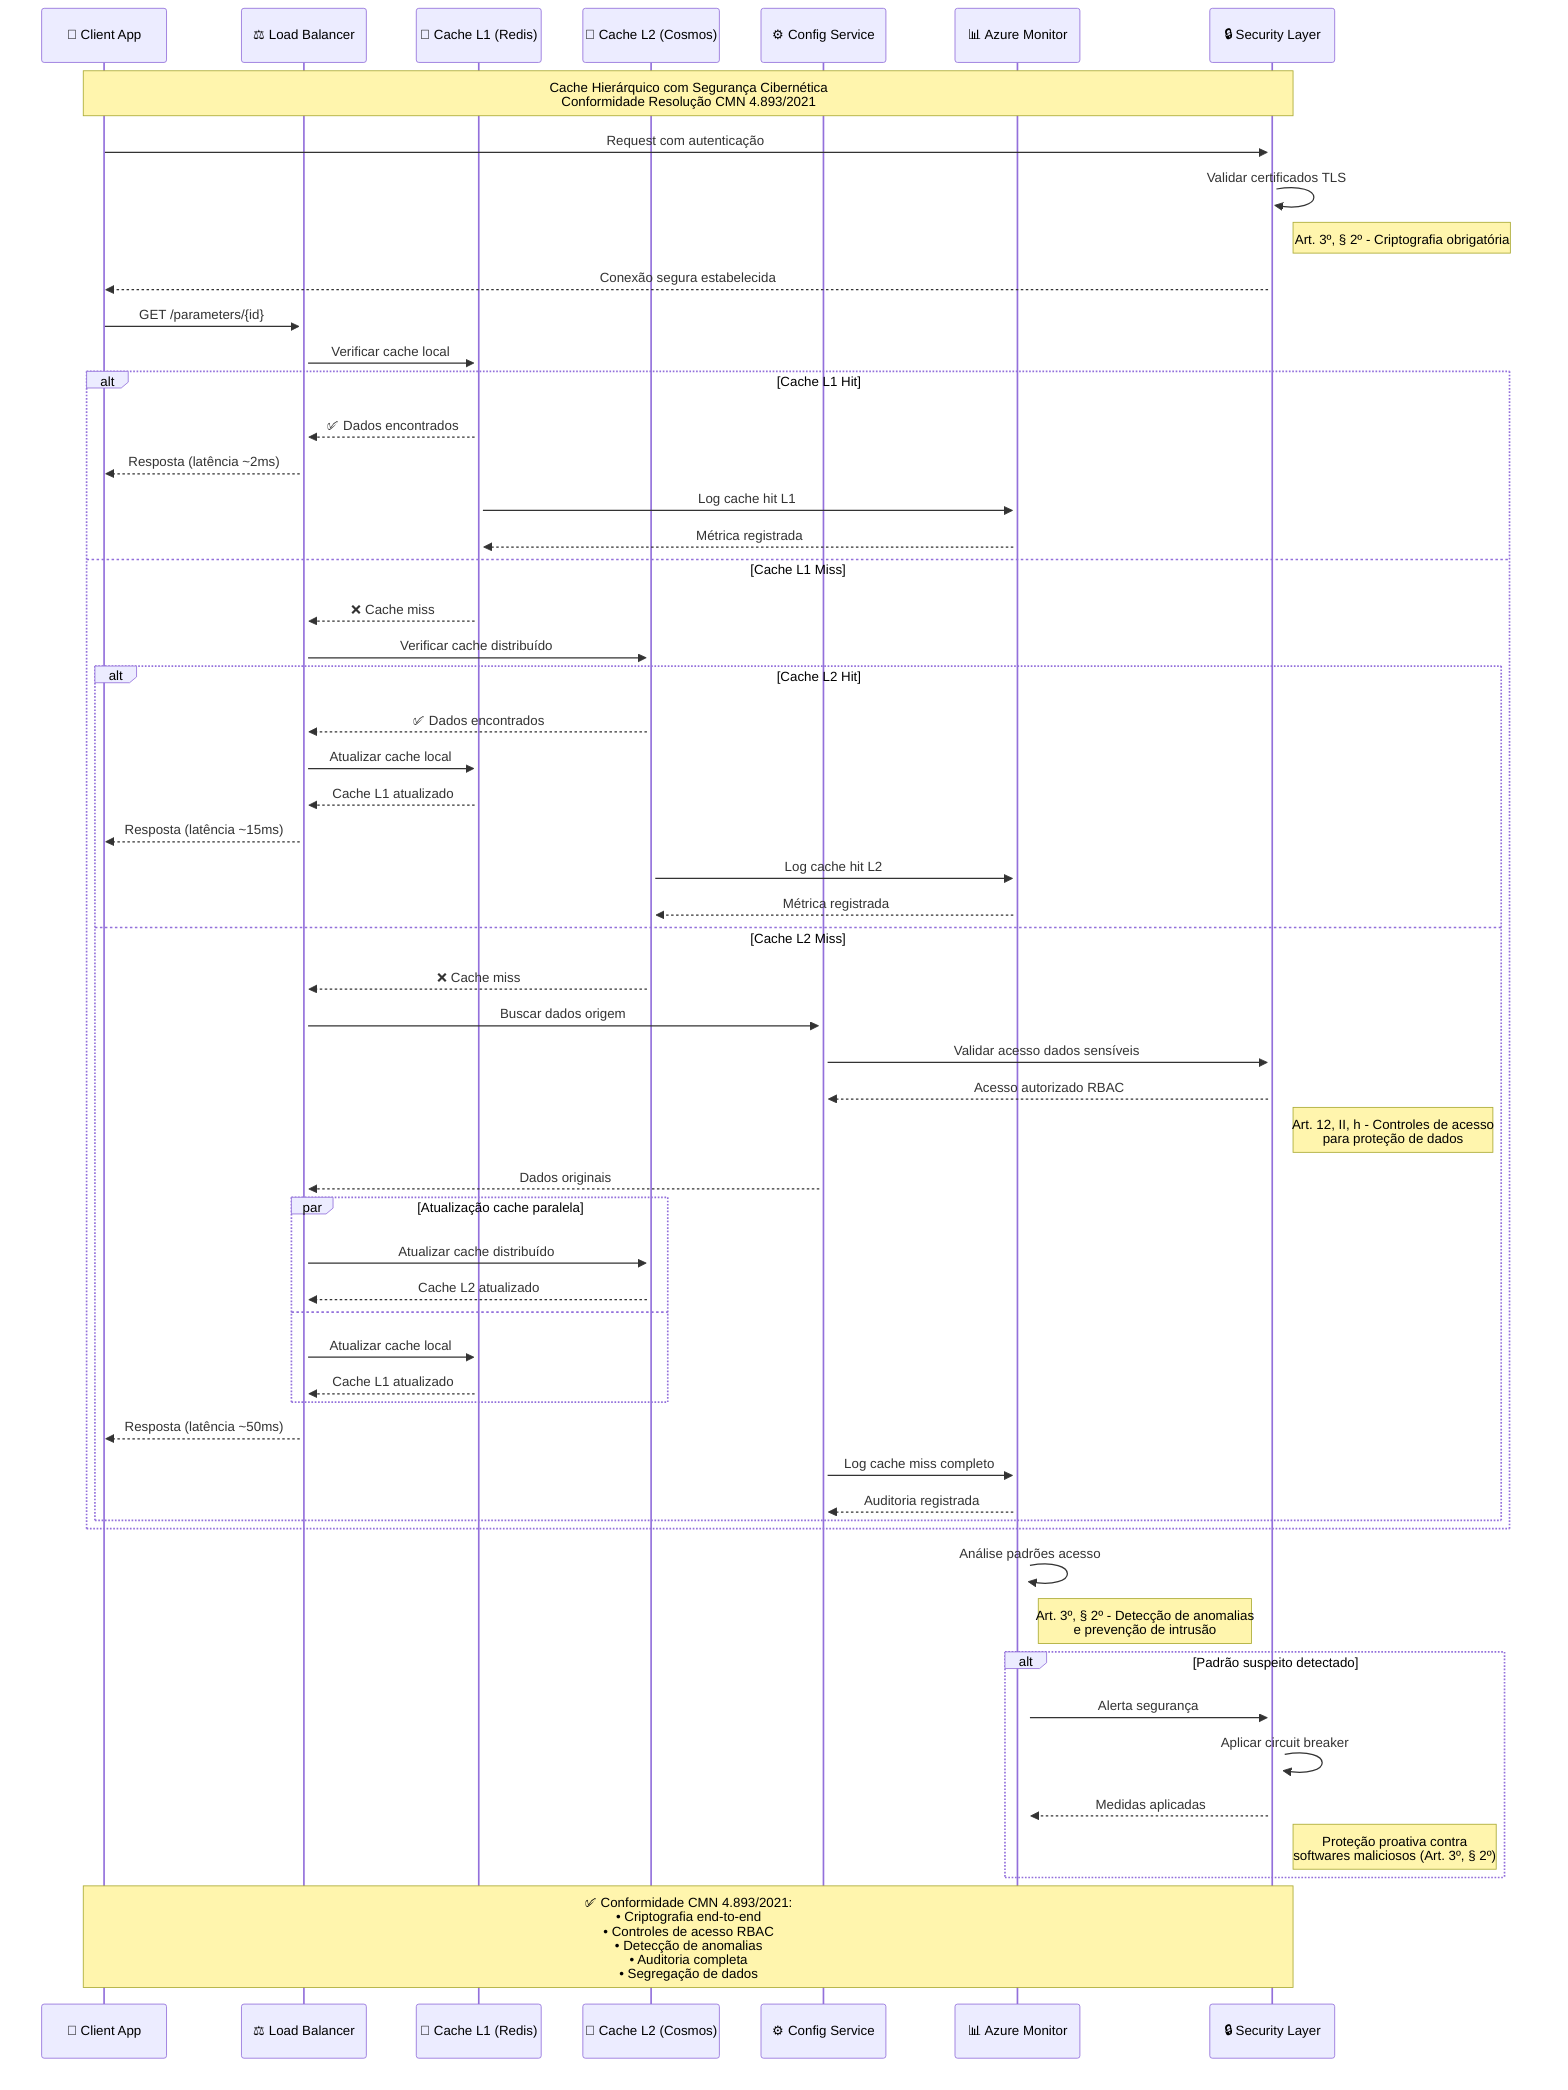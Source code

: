 sequenceDiagram
    participant Client as 📱 Client App
    participant LB as ⚖️ Load Balancer
    participant L1 as 🚀 Cache L1 (Redis)
    participant L2 as 💾 Cache L2 (Cosmos)
    participant Config as ⚙️ Config Service
    participant Monitor as 📊 Azure Monitor
    participant Security as 🔒 Security Layer

    Note over Client, Security: Cache Hierárquico com Segurança Cibernética<br/>Conformidade Resolução CMN 4.893/2021

    Client->>+Security: Request com autenticação
    Security->>Security: Validar certificados TLS
    Note right of Security: Art. 3º, § 2º - Criptografia obrigatória
    Security-->>Client: Conexão segura estabelecida
    
    Client->>+LB: GET /parameters/{id}
    LB->>+L1: Verificar cache local
    
    alt Cache L1 Hit
        L1-->>LB: ✅ Dados encontrados
        LB-->>Client: Resposta (latência ~2ms)
        L1->>+Monitor: Log cache hit L1
        Monitor-->>L1: Métrica registrada
    else Cache L1 Miss
        L1-->>LB: ❌ Cache miss
        LB->>+L2: Verificar cache distribuído
        
        alt Cache L2 Hit
            L2-->>LB: ✅ Dados encontrados
            LB->>+L1: Atualizar cache local
            L1-->>LB: Cache L1 atualizado
            LB-->>Client: Resposta (latência ~15ms)
            L2->>+Monitor: Log cache hit L2
            Monitor-->>L2: Métrica registrada
        else Cache L2 Miss
            L2-->>LB: ❌ Cache miss
            LB->>+Config: Buscar dados origem
            
            Config->>+Security: Validar acesso dados sensíveis
            Security-->>Config: Acesso autorizado RBAC
            Note right of Security: Art. 12, II, h - Controles de acesso<br/>para proteção de dados
            
            Config-->>LB: Dados originais
            
            par Atualização cache paralela
                LB->>+L2: Atualizar cache distribuído
                L2-->>LB: Cache L2 atualizado
            and
                LB->>+L1: Atualizar cache local
                L1-->>LB: Cache L1 atualizado
            end
            
            LB-->>Client: Resposta (latência ~50ms)
            Config->>+Monitor: Log cache miss completo
            Monitor-->>Config: Auditoria registrada
        end
    end
    
    Monitor->>Monitor: Análise padrões acesso
    Note right of Monitor: Art. 3º, § 2º - Detecção de anomalias<br/>e prevenção de intrusão
    
    alt Padrão suspeito detectado
        Monitor->>+Security: Alerta segurança
        Security->>Security: Aplicar circuit breaker
        Security-->>Monitor: Medidas aplicadas
        Note right of Security: Proteção proativa contra<br/>softwares maliciosos (Art. 3º, § 2º)
    end
    
    Note over Client, Security: ✅ Conformidade CMN 4.893/2021:<br/>• Criptografia end-to-end<br/>• Controles de acesso RBAC<br/>• Detecção de anomalias<br/>• Auditoria completa<br/>• Segregação de dados